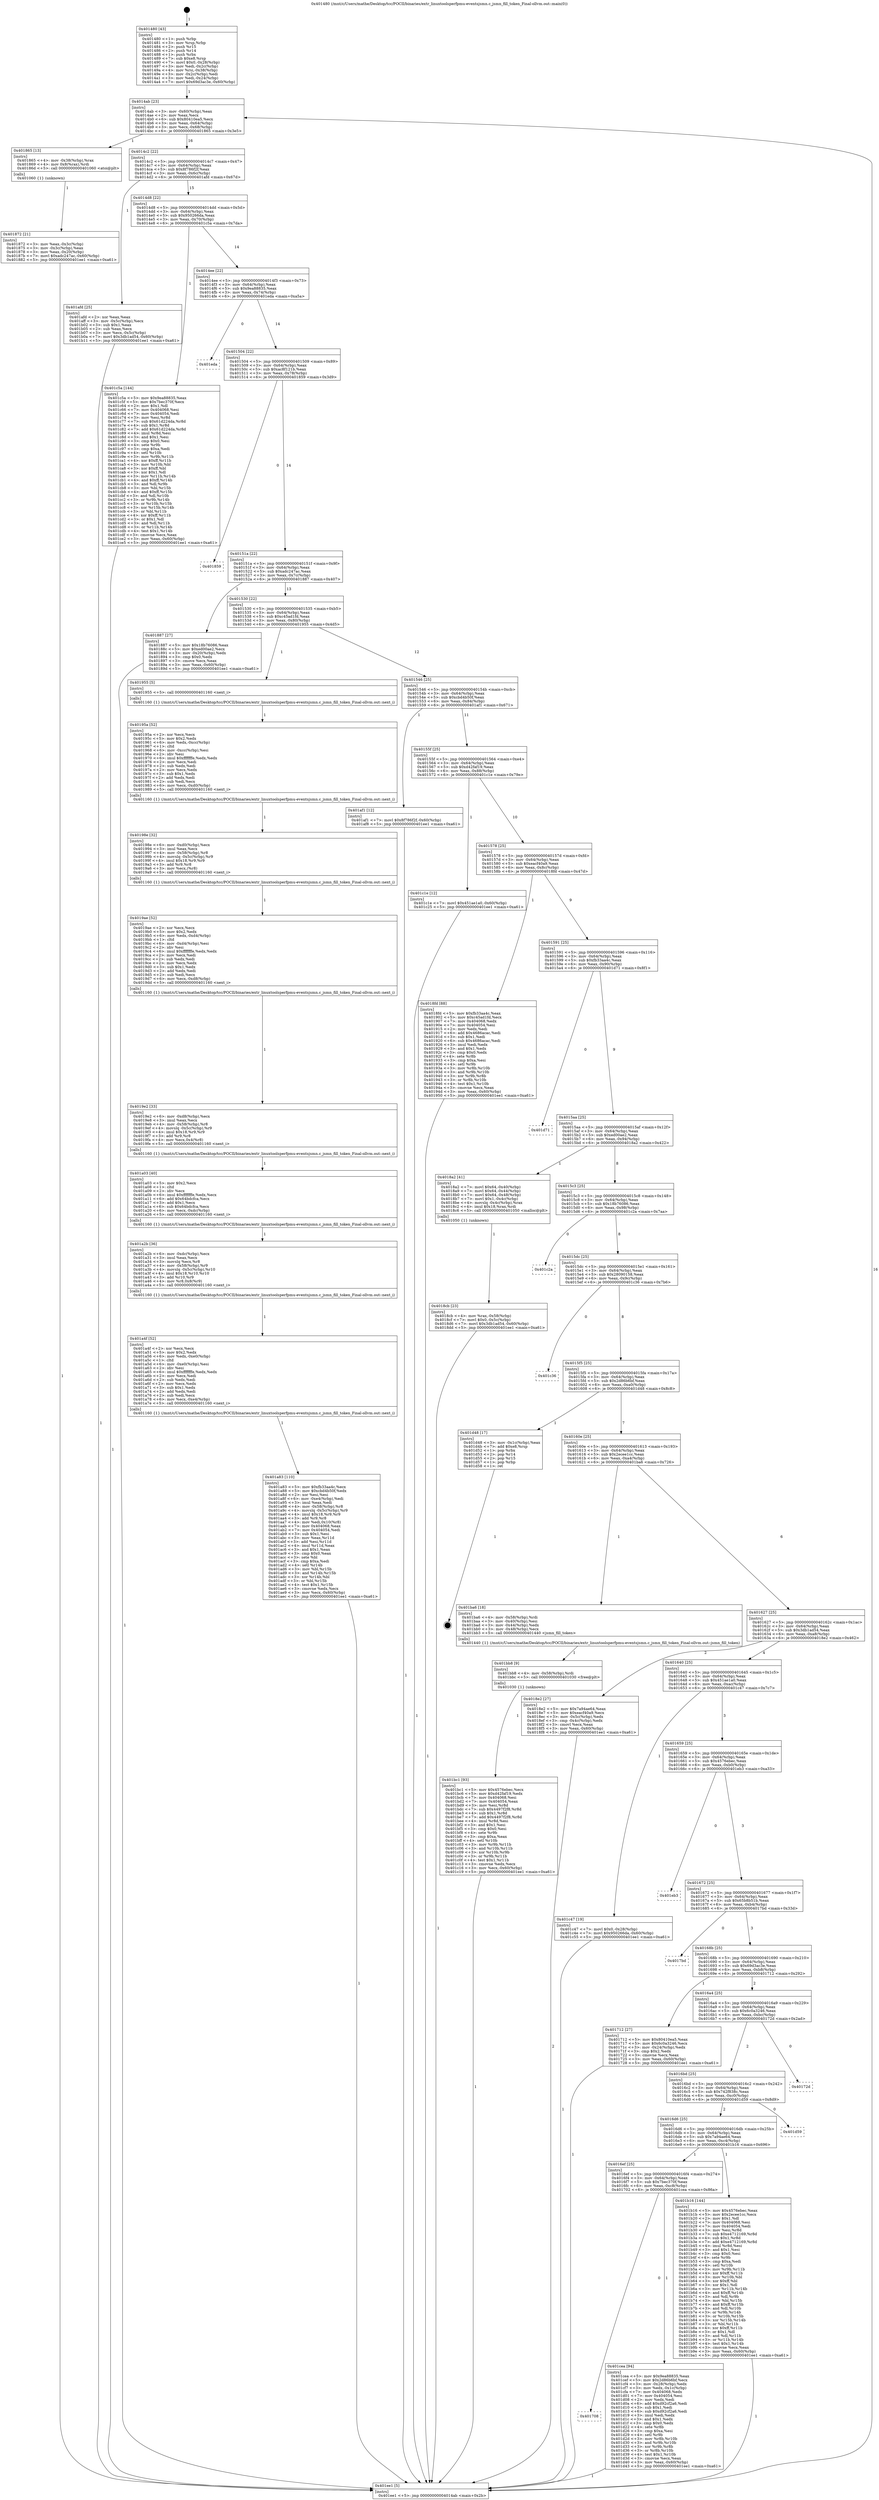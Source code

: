 digraph "0x401480" {
  label = "0x401480 (/mnt/c/Users/mathe/Desktop/tcc/POCII/binaries/extr_linuxtoolsperfpmu-eventsjsmn.c_jsmn_fill_token_Final-ollvm.out::main(0))"
  labelloc = "t"
  node[shape=record]

  Entry [label="",width=0.3,height=0.3,shape=circle,fillcolor=black,style=filled]
  "0x4014ab" [label="{
     0x4014ab [23]\l
     | [instrs]\l
     &nbsp;&nbsp;0x4014ab \<+3\>: mov -0x60(%rbp),%eax\l
     &nbsp;&nbsp;0x4014ae \<+2\>: mov %eax,%ecx\l
     &nbsp;&nbsp;0x4014b0 \<+6\>: sub $0x80410ea5,%ecx\l
     &nbsp;&nbsp;0x4014b6 \<+3\>: mov %eax,-0x64(%rbp)\l
     &nbsp;&nbsp;0x4014b9 \<+3\>: mov %ecx,-0x68(%rbp)\l
     &nbsp;&nbsp;0x4014bc \<+6\>: je 0000000000401865 \<main+0x3e5\>\l
  }"]
  "0x401865" [label="{
     0x401865 [13]\l
     | [instrs]\l
     &nbsp;&nbsp;0x401865 \<+4\>: mov -0x38(%rbp),%rax\l
     &nbsp;&nbsp;0x401869 \<+4\>: mov 0x8(%rax),%rdi\l
     &nbsp;&nbsp;0x40186d \<+5\>: call 0000000000401060 \<atoi@plt\>\l
     | [calls]\l
     &nbsp;&nbsp;0x401060 \{1\} (unknown)\l
  }"]
  "0x4014c2" [label="{
     0x4014c2 [22]\l
     | [instrs]\l
     &nbsp;&nbsp;0x4014c2 \<+5\>: jmp 00000000004014c7 \<main+0x47\>\l
     &nbsp;&nbsp;0x4014c7 \<+3\>: mov -0x64(%rbp),%eax\l
     &nbsp;&nbsp;0x4014ca \<+5\>: sub $0x8f786f2f,%eax\l
     &nbsp;&nbsp;0x4014cf \<+3\>: mov %eax,-0x6c(%rbp)\l
     &nbsp;&nbsp;0x4014d2 \<+6\>: je 0000000000401afd \<main+0x67d\>\l
  }"]
  Exit [label="",width=0.3,height=0.3,shape=circle,fillcolor=black,style=filled,peripheries=2]
  "0x401afd" [label="{
     0x401afd [25]\l
     | [instrs]\l
     &nbsp;&nbsp;0x401afd \<+2\>: xor %eax,%eax\l
     &nbsp;&nbsp;0x401aff \<+3\>: mov -0x5c(%rbp),%ecx\l
     &nbsp;&nbsp;0x401b02 \<+3\>: sub $0x1,%eax\l
     &nbsp;&nbsp;0x401b05 \<+2\>: sub %eax,%ecx\l
     &nbsp;&nbsp;0x401b07 \<+3\>: mov %ecx,-0x5c(%rbp)\l
     &nbsp;&nbsp;0x401b0a \<+7\>: movl $0x3db1ad54,-0x60(%rbp)\l
     &nbsp;&nbsp;0x401b11 \<+5\>: jmp 0000000000401ee1 \<main+0xa61\>\l
  }"]
  "0x4014d8" [label="{
     0x4014d8 [22]\l
     | [instrs]\l
     &nbsp;&nbsp;0x4014d8 \<+5\>: jmp 00000000004014dd \<main+0x5d\>\l
     &nbsp;&nbsp;0x4014dd \<+3\>: mov -0x64(%rbp),%eax\l
     &nbsp;&nbsp;0x4014e0 \<+5\>: sub $0x950266da,%eax\l
     &nbsp;&nbsp;0x4014e5 \<+3\>: mov %eax,-0x70(%rbp)\l
     &nbsp;&nbsp;0x4014e8 \<+6\>: je 0000000000401c5a \<main+0x7da\>\l
  }"]
  "0x401708" [label="{
     0x401708\l
  }", style=dashed]
  "0x401c5a" [label="{
     0x401c5a [144]\l
     | [instrs]\l
     &nbsp;&nbsp;0x401c5a \<+5\>: mov $0x9ea88835,%eax\l
     &nbsp;&nbsp;0x401c5f \<+5\>: mov $0x7bec370f,%ecx\l
     &nbsp;&nbsp;0x401c64 \<+2\>: mov $0x1,%dl\l
     &nbsp;&nbsp;0x401c66 \<+7\>: mov 0x404068,%esi\l
     &nbsp;&nbsp;0x401c6d \<+7\>: mov 0x404054,%edi\l
     &nbsp;&nbsp;0x401c74 \<+3\>: mov %esi,%r8d\l
     &nbsp;&nbsp;0x401c77 \<+7\>: sub $0x61d224da,%r8d\l
     &nbsp;&nbsp;0x401c7e \<+4\>: sub $0x1,%r8d\l
     &nbsp;&nbsp;0x401c82 \<+7\>: add $0x61d224da,%r8d\l
     &nbsp;&nbsp;0x401c89 \<+4\>: imul %r8d,%esi\l
     &nbsp;&nbsp;0x401c8d \<+3\>: and $0x1,%esi\l
     &nbsp;&nbsp;0x401c90 \<+3\>: cmp $0x0,%esi\l
     &nbsp;&nbsp;0x401c93 \<+4\>: sete %r9b\l
     &nbsp;&nbsp;0x401c97 \<+3\>: cmp $0xa,%edi\l
     &nbsp;&nbsp;0x401c9a \<+4\>: setl %r10b\l
     &nbsp;&nbsp;0x401c9e \<+3\>: mov %r9b,%r11b\l
     &nbsp;&nbsp;0x401ca1 \<+4\>: xor $0xff,%r11b\l
     &nbsp;&nbsp;0x401ca5 \<+3\>: mov %r10b,%bl\l
     &nbsp;&nbsp;0x401ca8 \<+3\>: xor $0xff,%bl\l
     &nbsp;&nbsp;0x401cab \<+3\>: xor $0x1,%dl\l
     &nbsp;&nbsp;0x401cae \<+3\>: mov %r11b,%r14b\l
     &nbsp;&nbsp;0x401cb1 \<+4\>: and $0xff,%r14b\l
     &nbsp;&nbsp;0x401cb5 \<+3\>: and %dl,%r9b\l
     &nbsp;&nbsp;0x401cb8 \<+3\>: mov %bl,%r15b\l
     &nbsp;&nbsp;0x401cbb \<+4\>: and $0xff,%r15b\l
     &nbsp;&nbsp;0x401cbf \<+3\>: and %dl,%r10b\l
     &nbsp;&nbsp;0x401cc2 \<+3\>: or %r9b,%r14b\l
     &nbsp;&nbsp;0x401cc5 \<+3\>: or %r10b,%r15b\l
     &nbsp;&nbsp;0x401cc8 \<+3\>: xor %r15b,%r14b\l
     &nbsp;&nbsp;0x401ccb \<+3\>: or %bl,%r11b\l
     &nbsp;&nbsp;0x401cce \<+4\>: xor $0xff,%r11b\l
     &nbsp;&nbsp;0x401cd2 \<+3\>: or $0x1,%dl\l
     &nbsp;&nbsp;0x401cd5 \<+3\>: and %dl,%r11b\l
     &nbsp;&nbsp;0x401cd8 \<+3\>: or %r11b,%r14b\l
     &nbsp;&nbsp;0x401cdb \<+4\>: test $0x1,%r14b\l
     &nbsp;&nbsp;0x401cdf \<+3\>: cmovne %ecx,%eax\l
     &nbsp;&nbsp;0x401ce2 \<+3\>: mov %eax,-0x60(%rbp)\l
     &nbsp;&nbsp;0x401ce5 \<+5\>: jmp 0000000000401ee1 \<main+0xa61\>\l
  }"]
  "0x4014ee" [label="{
     0x4014ee [22]\l
     | [instrs]\l
     &nbsp;&nbsp;0x4014ee \<+5\>: jmp 00000000004014f3 \<main+0x73\>\l
     &nbsp;&nbsp;0x4014f3 \<+3\>: mov -0x64(%rbp),%eax\l
     &nbsp;&nbsp;0x4014f6 \<+5\>: sub $0x9ea88835,%eax\l
     &nbsp;&nbsp;0x4014fb \<+3\>: mov %eax,-0x74(%rbp)\l
     &nbsp;&nbsp;0x4014fe \<+6\>: je 0000000000401eda \<main+0xa5a\>\l
  }"]
  "0x401cea" [label="{
     0x401cea [94]\l
     | [instrs]\l
     &nbsp;&nbsp;0x401cea \<+5\>: mov $0x9ea88835,%eax\l
     &nbsp;&nbsp;0x401cef \<+5\>: mov $0x2d86b6bf,%ecx\l
     &nbsp;&nbsp;0x401cf4 \<+3\>: mov -0x28(%rbp),%edx\l
     &nbsp;&nbsp;0x401cf7 \<+3\>: mov %edx,-0x1c(%rbp)\l
     &nbsp;&nbsp;0x401cfa \<+7\>: mov 0x404068,%edx\l
     &nbsp;&nbsp;0x401d01 \<+7\>: mov 0x404054,%esi\l
     &nbsp;&nbsp;0x401d08 \<+2\>: mov %edx,%edi\l
     &nbsp;&nbsp;0x401d0a \<+6\>: add $0xd92cf2a6,%edi\l
     &nbsp;&nbsp;0x401d10 \<+3\>: sub $0x1,%edi\l
     &nbsp;&nbsp;0x401d13 \<+6\>: sub $0xd92cf2a6,%edi\l
     &nbsp;&nbsp;0x401d19 \<+3\>: imul %edi,%edx\l
     &nbsp;&nbsp;0x401d1c \<+3\>: and $0x1,%edx\l
     &nbsp;&nbsp;0x401d1f \<+3\>: cmp $0x0,%edx\l
     &nbsp;&nbsp;0x401d22 \<+4\>: sete %r8b\l
     &nbsp;&nbsp;0x401d26 \<+3\>: cmp $0xa,%esi\l
     &nbsp;&nbsp;0x401d29 \<+4\>: setl %r9b\l
     &nbsp;&nbsp;0x401d2d \<+3\>: mov %r8b,%r10b\l
     &nbsp;&nbsp;0x401d30 \<+3\>: and %r9b,%r10b\l
     &nbsp;&nbsp;0x401d33 \<+3\>: xor %r9b,%r8b\l
     &nbsp;&nbsp;0x401d36 \<+3\>: or %r8b,%r10b\l
     &nbsp;&nbsp;0x401d39 \<+4\>: test $0x1,%r10b\l
     &nbsp;&nbsp;0x401d3d \<+3\>: cmovne %ecx,%eax\l
     &nbsp;&nbsp;0x401d40 \<+3\>: mov %eax,-0x60(%rbp)\l
     &nbsp;&nbsp;0x401d43 \<+5\>: jmp 0000000000401ee1 \<main+0xa61\>\l
  }"]
  "0x401eda" [label="{
     0x401eda\l
  }", style=dashed]
  "0x401504" [label="{
     0x401504 [22]\l
     | [instrs]\l
     &nbsp;&nbsp;0x401504 \<+5\>: jmp 0000000000401509 \<main+0x89\>\l
     &nbsp;&nbsp;0x401509 \<+3\>: mov -0x64(%rbp),%eax\l
     &nbsp;&nbsp;0x40150c \<+5\>: sub $0xac8f121b,%eax\l
     &nbsp;&nbsp;0x401511 \<+3\>: mov %eax,-0x78(%rbp)\l
     &nbsp;&nbsp;0x401514 \<+6\>: je 0000000000401859 \<main+0x3d9\>\l
  }"]
  "0x401bc1" [label="{
     0x401bc1 [93]\l
     | [instrs]\l
     &nbsp;&nbsp;0x401bc1 \<+5\>: mov $0x4576ebec,%ecx\l
     &nbsp;&nbsp;0x401bc6 \<+5\>: mov $0xd42faf19,%edx\l
     &nbsp;&nbsp;0x401bcb \<+7\>: mov 0x404068,%esi\l
     &nbsp;&nbsp;0x401bd2 \<+7\>: mov 0x404054,%eax\l
     &nbsp;&nbsp;0x401bd9 \<+3\>: mov %esi,%r8d\l
     &nbsp;&nbsp;0x401bdc \<+7\>: sub $0x4497f2f8,%r8d\l
     &nbsp;&nbsp;0x401be3 \<+4\>: sub $0x1,%r8d\l
     &nbsp;&nbsp;0x401be7 \<+7\>: add $0x4497f2f8,%r8d\l
     &nbsp;&nbsp;0x401bee \<+4\>: imul %r8d,%esi\l
     &nbsp;&nbsp;0x401bf2 \<+3\>: and $0x1,%esi\l
     &nbsp;&nbsp;0x401bf5 \<+3\>: cmp $0x0,%esi\l
     &nbsp;&nbsp;0x401bf8 \<+4\>: sete %r9b\l
     &nbsp;&nbsp;0x401bfc \<+3\>: cmp $0xa,%eax\l
     &nbsp;&nbsp;0x401bff \<+4\>: setl %r10b\l
     &nbsp;&nbsp;0x401c03 \<+3\>: mov %r9b,%r11b\l
     &nbsp;&nbsp;0x401c06 \<+3\>: and %r10b,%r11b\l
     &nbsp;&nbsp;0x401c09 \<+3\>: xor %r10b,%r9b\l
     &nbsp;&nbsp;0x401c0c \<+3\>: or %r9b,%r11b\l
     &nbsp;&nbsp;0x401c0f \<+4\>: test $0x1,%r11b\l
     &nbsp;&nbsp;0x401c13 \<+3\>: cmovne %edx,%ecx\l
     &nbsp;&nbsp;0x401c16 \<+3\>: mov %ecx,-0x60(%rbp)\l
     &nbsp;&nbsp;0x401c19 \<+5\>: jmp 0000000000401ee1 \<main+0xa61\>\l
  }"]
  "0x401859" [label="{
     0x401859\l
  }", style=dashed]
  "0x40151a" [label="{
     0x40151a [22]\l
     | [instrs]\l
     &nbsp;&nbsp;0x40151a \<+5\>: jmp 000000000040151f \<main+0x9f\>\l
     &nbsp;&nbsp;0x40151f \<+3\>: mov -0x64(%rbp),%eax\l
     &nbsp;&nbsp;0x401522 \<+5\>: sub $0xadc247ac,%eax\l
     &nbsp;&nbsp;0x401527 \<+3\>: mov %eax,-0x7c(%rbp)\l
     &nbsp;&nbsp;0x40152a \<+6\>: je 0000000000401887 \<main+0x407\>\l
  }"]
  "0x401bb8" [label="{
     0x401bb8 [9]\l
     | [instrs]\l
     &nbsp;&nbsp;0x401bb8 \<+4\>: mov -0x58(%rbp),%rdi\l
     &nbsp;&nbsp;0x401bbc \<+5\>: call 0000000000401030 \<free@plt\>\l
     | [calls]\l
     &nbsp;&nbsp;0x401030 \{1\} (unknown)\l
  }"]
  "0x401887" [label="{
     0x401887 [27]\l
     | [instrs]\l
     &nbsp;&nbsp;0x401887 \<+5\>: mov $0x18b76086,%eax\l
     &nbsp;&nbsp;0x40188c \<+5\>: mov $0xed00ae2,%ecx\l
     &nbsp;&nbsp;0x401891 \<+3\>: mov -0x20(%rbp),%edx\l
     &nbsp;&nbsp;0x401894 \<+3\>: cmp $0x0,%edx\l
     &nbsp;&nbsp;0x401897 \<+3\>: cmove %ecx,%eax\l
     &nbsp;&nbsp;0x40189a \<+3\>: mov %eax,-0x60(%rbp)\l
     &nbsp;&nbsp;0x40189d \<+5\>: jmp 0000000000401ee1 \<main+0xa61\>\l
  }"]
  "0x401530" [label="{
     0x401530 [22]\l
     | [instrs]\l
     &nbsp;&nbsp;0x401530 \<+5\>: jmp 0000000000401535 \<main+0xb5\>\l
     &nbsp;&nbsp;0x401535 \<+3\>: mov -0x64(%rbp),%eax\l
     &nbsp;&nbsp;0x401538 \<+5\>: sub $0xc45ad1fd,%eax\l
     &nbsp;&nbsp;0x40153d \<+3\>: mov %eax,-0x80(%rbp)\l
     &nbsp;&nbsp;0x401540 \<+6\>: je 0000000000401955 \<main+0x4d5\>\l
  }"]
  "0x4016ef" [label="{
     0x4016ef [25]\l
     | [instrs]\l
     &nbsp;&nbsp;0x4016ef \<+5\>: jmp 00000000004016f4 \<main+0x274\>\l
     &nbsp;&nbsp;0x4016f4 \<+3\>: mov -0x64(%rbp),%eax\l
     &nbsp;&nbsp;0x4016f7 \<+5\>: sub $0x7bec370f,%eax\l
     &nbsp;&nbsp;0x4016fc \<+6\>: mov %eax,-0xc8(%rbp)\l
     &nbsp;&nbsp;0x401702 \<+6\>: je 0000000000401cea \<main+0x86a\>\l
  }"]
  "0x401955" [label="{
     0x401955 [5]\l
     | [instrs]\l
     &nbsp;&nbsp;0x401955 \<+5\>: call 0000000000401160 \<next_i\>\l
     | [calls]\l
     &nbsp;&nbsp;0x401160 \{1\} (/mnt/c/Users/mathe/Desktop/tcc/POCII/binaries/extr_linuxtoolsperfpmu-eventsjsmn.c_jsmn_fill_token_Final-ollvm.out::next_i)\l
  }"]
  "0x401546" [label="{
     0x401546 [25]\l
     | [instrs]\l
     &nbsp;&nbsp;0x401546 \<+5\>: jmp 000000000040154b \<main+0xcb\>\l
     &nbsp;&nbsp;0x40154b \<+3\>: mov -0x64(%rbp),%eax\l
     &nbsp;&nbsp;0x40154e \<+5\>: sub $0xcbd4b50f,%eax\l
     &nbsp;&nbsp;0x401553 \<+6\>: mov %eax,-0x84(%rbp)\l
     &nbsp;&nbsp;0x401559 \<+6\>: je 0000000000401af1 \<main+0x671\>\l
  }"]
  "0x401b16" [label="{
     0x401b16 [144]\l
     | [instrs]\l
     &nbsp;&nbsp;0x401b16 \<+5\>: mov $0x4576ebec,%eax\l
     &nbsp;&nbsp;0x401b1b \<+5\>: mov $0x2ecee1cc,%ecx\l
     &nbsp;&nbsp;0x401b20 \<+2\>: mov $0x1,%dl\l
     &nbsp;&nbsp;0x401b22 \<+7\>: mov 0x404068,%esi\l
     &nbsp;&nbsp;0x401b29 \<+7\>: mov 0x404054,%edi\l
     &nbsp;&nbsp;0x401b30 \<+3\>: mov %esi,%r8d\l
     &nbsp;&nbsp;0x401b33 \<+7\>: sub $0xe4712169,%r8d\l
     &nbsp;&nbsp;0x401b3a \<+4\>: sub $0x1,%r8d\l
     &nbsp;&nbsp;0x401b3e \<+7\>: add $0xe4712169,%r8d\l
     &nbsp;&nbsp;0x401b45 \<+4\>: imul %r8d,%esi\l
     &nbsp;&nbsp;0x401b49 \<+3\>: and $0x1,%esi\l
     &nbsp;&nbsp;0x401b4c \<+3\>: cmp $0x0,%esi\l
     &nbsp;&nbsp;0x401b4f \<+4\>: sete %r9b\l
     &nbsp;&nbsp;0x401b53 \<+3\>: cmp $0xa,%edi\l
     &nbsp;&nbsp;0x401b56 \<+4\>: setl %r10b\l
     &nbsp;&nbsp;0x401b5a \<+3\>: mov %r9b,%r11b\l
     &nbsp;&nbsp;0x401b5d \<+4\>: xor $0xff,%r11b\l
     &nbsp;&nbsp;0x401b61 \<+3\>: mov %r10b,%bl\l
     &nbsp;&nbsp;0x401b64 \<+3\>: xor $0xff,%bl\l
     &nbsp;&nbsp;0x401b67 \<+3\>: xor $0x1,%dl\l
     &nbsp;&nbsp;0x401b6a \<+3\>: mov %r11b,%r14b\l
     &nbsp;&nbsp;0x401b6d \<+4\>: and $0xff,%r14b\l
     &nbsp;&nbsp;0x401b71 \<+3\>: and %dl,%r9b\l
     &nbsp;&nbsp;0x401b74 \<+3\>: mov %bl,%r15b\l
     &nbsp;&nbsp;0x401b77 \<+4\>: and $0xff,%r15b\l
     &nbsp;&nbsp;0x401b7b \<+3\>: and %dl,%r10b\l
     &nbsp;&nbsp;0x401b7e \<+3\>: or %r9b,%r14b\l
     &nbsp;&nbsp;0x401b81 \<+3\>: or %r10b,%r15b\l
     &nbsp;&nbsp;0x401b84 \<+3\>: xor %r15b,%r14b\l
     &nbsp;&nbsp;0x401b87 \<+3\>: or %bl,%r11b\l
     &nbsp;&nbsp;0x401b8a \<+4\>: xor $0xff,%r11b\l
     &nbsp;&nbsp;0x401b8e \<+3\>: or $0x1,%dl\l
     &nbsp;&nbsp;0x401b91 \<+3\>: and %dl,%r11b\l
     &nbsp;&nbsp;0x401b94 \<+3\>: or %r11b,%r14b\l
     &nbsp;&nbsp;0x401b97 \<+4\>: test $0x1,%r14b\l
     &nbsp;&nbsp;0x401b9b \<+3\>: cmovne %ecx,%eax\l
     &nbsp;&nbsp;0x401b9e \<+3\>: mov %eax,-0x60(%rbp)\l
     &nbsp;&nbsp;0x401ba1 \<+5\>: jmp 0000000000401ee1 \<main+0xa61\>\l
  }"]
  "0x401af1" [label="{
     0x401af1 [12]\l
     | [instrs]\l
     &nbsp;&nbsp;0x401af1 \<+7\>: movl $0x8f786f2f,-0x60(%rbp)\l
     &nbsp;&nbsp;0x401af8 \<+5\>: jmp 0000000000401ee1 \<main+0xa61\>\l
  }"]
  "0x40155f" [label="{
     0x40155f [25]\l
     | [instrs]\l
     &nbsp;&nbsp;0x40155f \<+5\>: jmp 0000000000401564 \<main+0xe4\>\l
     &nbsp;&nbsp;0x401564 \<+3\>: mov -0x64(%rbp),%eax\l
     &nbsp;&nbsp;0x401567 \<+5\>: sub $0xd42faf19,%eax\l
     &nbsp;&nbsp;0x40156c \<+6\>: mov %eax,-0x88(%rbp)\l
     &nbsp;&nbsp;0x401572 \<+6\>: je 0000000000401c1e \<main+0x79e\>\l
  }"]
  "0x4016d6" [label="{
     0x4016d6 [25]\l
     | [instrs]\l
     &nbsp;&nbsp;0x4016d6 \<+5\>: jmp 00000000004016db \<main+0x25b\>\l
     &nbsp;&nbsp;0x4016db \<+3\>: mov -0x64(%rbp),%eax\l
     &nbsp;&nbsp;0x4016de \<+5\>: sub $0x7a94ae64,%eax\l
     &nbsp;&nbsp;0x4016e3 \<+6\>: mov %eax,-0xc4(%rbp)\l
     &nbsp;&nbsp;0x4016e9 \<+6\>: je 0000000000401b16 \<main+0x696\>\l
  }"]
  "0x401c1e" [label="{
     0x401c1e [12]\l
     | [instrs]\l
     &nbsp;&nbsp;0x401c1e \<+7\>: movl $0x451ae1a0,-0x60(%rbp)\l
     &nbsp;&nbsp;0x401c25 \<+5\>: jmp 0000000000401ee1 \<main+0xa61\>\l
  }"]
  "0x401578" [label="{
     0x401578 [25]\l
     | [instrs]\l
     &nbsp;&nbsp;0x401578 \<+5\>: jmp 000000000040157d \<main+0xfd\>\l
     &nbsp;&nbsp;0x40157d \<+3\>: mov -0x64(%rbp),%eax\l
     &nbsp;&nbsp;0x401580 \<+5\>: sub $0xeacf40a9,%eax\l
     &nbsp;&nbsp;0x401585 \<+6\>: mov %eax,-0x8c(%rbp)\l
     &nbsp;&nbsp;0x40158b \<+6\>: je 00000000004018fd \<main+0x47d\>\l
  }"]
  "0x401d59" [label="{
     0x401d59\l
  }", style=dashed]
  "0x4018fd" [label="{
     0x4018fd [88]\l
     | [instrs]\l
     &nbsp;&nbsp;0x4018fd \<+5\>: mov $0xfb33aa4c,%eax\l
     &nbsp;&nbsp;0x401902 \<+5\>: mov $0xc45ad1fd,%ecx\l
     &nbsp;&nbsp;0x401907 \<+7\>: mov 0x404068,%edx\l
     &nbsp;&nbsp;0x40190e \<+7\>: mov 0x404054,%esi\l
     &nbsp;&nbsp;0x401915 \<+2\>: mov %edx,%edi\l
     &nbsp;&nbsp;0x401917 \<+6\>: add $0x4686acac,%edi\l
     &nbsp;&nbsp;0x40191d \<+3\>: sub $0x1,%edi\l
     &nbsp;&nbsp;0x401920 \<+6\>: sub $0x4686acac,%edi\l
     &nbsp;&nbsp;0x401926 \<+3\>: imul %edi,%edx\l
     &nbsp;&nbsp;0x401929 \<+3\>: and $0x1,%edx\l
     &nbsp;&nbsp;0x40192c \<+3\>: cmp $0x0,%edx\l
     &nbsp;&nbsp;0x40192f \<+4\>: sete %r8b\l
     &nbsp;&nbsp;0x401933 \<+3\>: cmp $0xa,%esi\l
     &nbsp;&nbsp;0x401936 \<+4\>: setl %r9b\l
     &nbsp;&nbsp;0x40193a \<+3\>: mov %r8b,%r10b\l
     &nbsp;&nbsp;0x40193d \<+3\>: and %r9b,%r10b\l
     &nbsp;&nbsp;0x401940 \<+3\>: xor %r9b,%r8b\l
     &nbsp;&nbsp;0x401943 \<+3\>: or %r8b,%r10b\l
     &nbsp;&nbsp;0x401946 \<+4\>: test $0x1,%r10b\l
     &nbsp;&nbsp;0x40194a \<+3\>: cmovne %ecx,%eax\l
     &nbsp;&nbsp;0x40194d \<+3\>: mov %eax,-0x60(%rbp)\l
     &nbsp;&nbsp;0x401950 \<+5\>: jmp 0000000000401ee1 \<main+0xa61\>\l
  }"]
  "0x401591" [label="{
     0x401591 [25]\l
     | [instrs]\l
     &nbsp;&nbsp;0x401591 \<+5\>: jmp 0000000000401596 \<main+0x116\>\l
     &nbsp;&nbsp;0x401596 \<+3\>: mov -0x64(%rbp),%eax\l
     &nbsp;&nbsp;0x401599 \<+5\>: sub $0xfb33aa4c,%eax\l
     &nbsp;&nbsp;0x40159e \<+6\>: mov %eax,-0x90(%rbp)\l
     &nbsp;&nbsp;0x4015a4 \<+6\>: je 0000000000401d71 \<main+0x8f1\>\l
  }"]
  "0x4016bd" [label="{
     0x4016bd [25]\l
     | [instrs]\l
     &nbsp;&nbsp;0x4016bd \<+5\>: jmp 00000000004016c2 \<main+0x242\>\l
     &nbsp;&nbsp;0x4016c2 \<+3\>: mov -0x64(%rbp),%eax\l
     &nbsp;&nbsp;0x4016c5 \<+5\>: sub $0x742f838c,%eax\l
     &nbsp;&nbsp;0x4016ca \<+6\>: mov %eax,-0xc0(%rbp)\l
     &nbsp;&nbsp;0x4016d0 \<+6\>: je 0000000000401d59 \<main+0x8d9\>\l
  }"]
  "0x401d71" [label="{
     0x401d71\l
  }", style=dashed]
  "0x4015aa" [label="{
     0x4015aa [25]\l
     | [instrs]\l
     &nbsp;&nbsp;0x4015aa \<+5\>: jmp 00000000004015af \<main+0x12f\>\l
     &nbsp;&nbsp;0x4015af \<+3\>: mov -0x64(%rbp),%eax\l
     &nbsp;&nbsp;0x4015b2 \<+5\>: sub $0xed00ae2,%eax\l
     &nbsp;&nbsp;0x4015b7 \<+6\>: mov %eax,-0x94(%rbp)\l
     &nbsp;&nbsp;0x4015bd \<+6\>: je 00000000004018a2 \<main+0x422\>\l
  }"]
  "0x40172d" [label="{
     0x40172d\l
  }", style=dashed]
  "0x4018a2" [label="{
     0x4018a2 [41]\l
     | [instrs]\l
     &nbsp;&nbsp;0x4018a2 \<+7\>: movl $0x64,-0x40(%rbp)\l
     &nbsp;&nbsp;0x4018a9 \<+7\>: movl $0x64,-0x44(%rbp)\l
     &nbsp;&nbsp;0x4018b0 \<+7\>: movl $0x64,-0x48(%rbp)\l
     &nbsp;&nbsp;0x4018b7 \<+7\>: movl $0x1,-0x4c(%rbp)\l
     &nbsp;&nbsp;0x4018be \<+4\>: movslq -0x4c(%rbp),%rax\l
     &nbsp;&nbsp;0x4018c2 \<+4\>: imul $0x18,%rax,%rdi\l
     &nbsp;&nbsp;0x4018c6 \<+5\>: call 0000000000401050 \<malloc@plt\>\l
     | [calls]\l
     &nbsp;&nbsp;0x401050 \{1\} (unknown)\l
  }"]
  "0x4015c3" [label="{
     0x4015c3 [25]\l
     | [instrs]\l
     &nbsp;&nbsp;0x4015c3 \<+5\>: jmp 00000000004015c8 \<main+0x148\>\l
     &nbsp;&nbsp;0x4015c8 \<+3\>: mov -0x64(%rbp),%eax\l
     &nbsp;&nbsp;0x4015cb \<+5\>: sub $0x18b76086,%eax\l
     &nbsp;&nbsp;0x4015d0 \<+6\>: mov %eax,-0x98(%rbp)\l
     &nbsp;&nbsp;0x4015d6 \<+6\>: je 0000000000401c2a \<main+0x7aa\>\l
  }"]
  "0x401a83" [label="{
     0x401a83 [110]\l
     | [instrs]\l
     &nbsp;&nbsp;0x401a83 \<+5\>: mov $0xfb33aa4c,%ecx\l
     &nbsp;&nbsp;0x401a88 \<+5\>: mov $0xcbd4b50f,%edx\l
     &nbsp;&nbsp;0x401a8d \<+2\>: xor %esi,%esi\l
     &nbsp;&nbsp;0x401a8f \<+6\>: mov -0xe4(%rbp),%edi\l
     &nbsp;&nbsp;0x401a95 \<+3\>: imul %eax,%edi\l
     &nbsp;&nbsp;0x401a98 \<+4\>: mov -0x58(%rbp),%r8\l
     &nbsp;&nbsp;0x401a9c \<+4\>: movslq -0x5c(%rbp),%r9\l
     &nbsp;&nbsp;0x401aa0 \<+4\>: imul $0x18,%r9,%r9\l
     &nbsp;&nbsp;0x401aa4 \<+3\>: add %r9,%r8\l
     &nbsp;&nbsp;0x401aa7 \<+4\>: mov %edi,0x10(%r8)\l
     &nbsp;&nbsp;0x401aab \<+7\>: mov 0x404068,%eax\l
     &nbsp;&nbsp;0x401ab2 \<+7\>: mov 0x404054,%edi\l
     &nbsp;&nbsp;0x401ab9 \<+3\>: sub $0x1,%esi\l
     &nbsp;&nbsp;0x401abc \<+3\>: mov %eax,%r11d\l
     &nbsp;&nbsp;0x401abf \<+3\>: add %esi,%r11d\l
     &nbsp;&nbsp;0x401ac2 \<+4\>: imul %r11d,%eax\l
     &nbsp;&nbsp;0x401ac6 \<+3\>: and $0x1,%eax\l
     &nbsp;&nbsp;0x401ac9 \<+3\>: cmp $0x0,%eax\l
     &nbsp;&nbsp;0x401acc \<+3\>: sete %bl\l
     &nbsp;&nbsp;0x401acf \<+3\>: cmp $0xa,%edi\l
     &nbsp;&nbsp;0x401ad2 \<+4\>: setl %r14b\l
     &nbsp;&nbsp;0x401ad6 \<+3\>: mov %bl,%r15b\l
     &nbsp;&nbsp;0x401ad9 \<+3\>: and %r14b,%r15b\l
     &nbsp;&nbsp;0x401adc \<+3\>: xor %r14b,%bl\l
     &nbsp;&nbsp;0x401adf \<+3\>: or %bl,%r15b\l
     &nbsp;&nbsp;0x401ae2 \<+4\>: test $0x1,%r15b\l
     &nbsp;&nbsp;0x401ae6 \<+3\>: cmovne %edx,%ecx\l
     &nbsp;&nbsp;0x401ae9 \<+3\>: mov %ecx,-0x60(%rbp)\l
     &nbsp;&nbsp;0x401aec \<+5\>: jmp 0000000000401ee1 \<main+0xa61\>\l
  }"]
  "0x401c2a" [label="{
     0x401c2a\l
  }", style=dashed]
  "0x4015dc" [label="{
     0x4015dc [25]\l
     | [instrs]\l
     &nbsp;&nbsp;0x4015dc \<+5\>: jmp 00000000004015e1 \<main+0x161\>\l
     &nbsp;&nbsp;0x4015e1 \<+3\>: mov -0x64(%rbp),%eax\l
     &nbsp;&nbsp;0x4015e4 \<+5\>: sub $0x28090158,%eax\l
     &nbsp;&nbsp;0x4015e9 \<+6\>: mov %eax,-0x9c(%rbp)\l
     &nbsp;&nbsp;0x4015ef \<+6\>: je 0000000000401c36 \<main+0x7b6\>\l
  }"]
  "0x401a4f" [label="{
     0x401a4f [52]\l
     | [instrs]\l
     &nbsp;&nbsp;0x401a4f \<+2\>: xor %ecx,%ecx\l
     &nbsp;&nbsp;0x401a51 \<+5\>: mov $0x2,%edx\l
     &nbsp;&nbsp;0x401a56 \<+6\>: mov %edx,-0xe0(%rbp)\l
     &nbsp;&nbsp;0x401a5c \<+1\>: cltd\l
     &nbsp;&nbsp;0x401a5d \<+6\>: mov -0xe0(%rbp),%esi\l
     &nbsp;&nbsp;0x401a63 \<+2\>: idiv %esi\l
     &nbsp;&nbsp;0x401a65 \<+6\>: imul $0xfffffffe,%edx,%edx\l
     &nbsp;&nbsp;0x401a6b \<+2\>: mov %ecx,%edi\l
     &nbsp;&nbsp;0x401a6d \<+2\>: sub %edx,%edi\l
     &nbsp;&nbsp;0x401a6f \<+2\>: mov %ecx,%edx\l
     &nbsp;&nbsp;0x401a71 \<+3\>: sub $0x1,%edx\l
     &nbsp;&nbsp;0x401a74 \<+2\>: add %edx,%edi\l
     &nbsp;&nbsp;0x401a76 \<+2\>: sub %edi,%ecx\l
     &nbsp;&nbsp;0x401a78 \<+6\>: mov %ecx,-0xe4(%rbp)\l
     &nbsp;&nbsp;0x401a7e \<+5\>: call 0000000000401160 \<next_i\>\l
     | [calls]\l
     &nbsp;&nbsp;0x401160 \{1\} (/mnt/c/Users/mathe/Desktop/tcc/POCII/binaries/extr_linuxtoolsperfpmu-eventsjsmn.c_jsmn_fill_token_Final-ollvm.out::next_i)\l
  }"]
  "0x401c36" [label="{
     0x401c36\l
  }", style=dashed]
  "0x4015f5" [label="{
     0x4015f5 [25]\l
     | [instrs]\l
     &nbsp;&nbsp;0x4015f5 \<+5\>: jmp 00000000004015fa \<main+0x17a\>\l
     &nbsp;&nbsp;0x4015fa \<+3\>: mov -0x64(%rbp),%eax\l
     &nbsp;&nbsp;0x4015fd \<+5\>: sub $0x2d86b6bf,%eax\l
     &nbsp;&nbsp;0x401602 \<+6\>: mov %eax,-0xa0(%rbp)\l
     &nbsp;&nbsp;0x401608 \<+6\>: je 0000000000401d48 \<main+0x8c8\>\l
  }"]
  "0x401a2b" [label="{
     0x401a2b [36]\l
     | [instrs]\l
     &nbsp;&nbsp;0x401a2b \<+6\>: mov -0xdc(%rbp),%ecx\l
     &nbsp;&nbsp;0x401a31 \<+3\>: imul %eax,%ecx\l
     &nbsp;&nbsp;0x401a34 \<+3\>: movslq %ecx,%r8\l
     &nbsp;&nbsp;0x401a37 \<+4\>: mov -0x58(%rbp),%r9\l
     &nbsp;&nbsp;0x401a3b \<+4\>: movslq -0x5c(%rbp),%r10\l
     &nbsp;&nbsp;0x401a3f \<+4\>: imul $0x18,%r10,%r10\l
     &nbsp;&nbsp;0x401a43 \<+3\>: add %r10,%r9\l
     &nbsp;&nbsp;0x401a46 \<+4\>: mov %r8,0x8(%r9)\l
     &nbsp;&nbsp;0x401a4a \<+5\>: call 0000000000401160 \<next_i\>\l
     | [calls]\l
     &nbsp;&nbsp;0x401160 \{1\} (/mnt/c/Users/mathe/Desktop/tcc/POCII/binaries/extr_linuxtoolsperfpmu-eventsjsmn.c_jsmn_fill_token_Final-ollvm.out::next_i)\l
  }"]
  "0x401d48" [label="{
     0x401d48 [17]\l
     | [instrs]\l
     &nbsp;&nbsp;0x401d48 \<+3\>: mov -0x1c(%rbp),%eax\l
     &nbsp;&nbsp;0x401d4b \<+7\>: add $0xe8,%rsp\l
     &nbsp;&nbsp;0x401d52 \<+1\>: pop %rbx\l
     &nbsp;&nbsp;0x401d53 \<+2\>: pop %r14\l
     &nbsp;&nbsp;0x401d55 \<+2\>: pop %r15\l
     &nbsp;&nbsp;0x401d57 \<+1\>: pop %rbp\l
     &nbsp;&nbsp;0x401d58 \<+1\>: ret\l
  }"]
  "0x40160e" [label="{
     0x40160e [25]\l
     | [instrs]\l
     &nbsp;&nbsp;0x40160e \<+5\>: jmp 0000000000401613 \<main+0x193\>\l
     &nbsp;&nbsp;0x401613 \<+3\>: mov -0x64(%rbp),%eax\l
     &nbsp;&nbsp;0x401616 \<+5\>: sub $0x2ecee1cc,%eax\l
     &nbsp;&nbsp;0x40161b \<+6\>: mov %eax,-0xa4(%rbp)\l
     &nbsp;&nbsp;0x401621 \<+6\>: je 0000000000401ba6 \<main+0x726\>\l
  }"]
  "0x401a03" [label="{
     0x401a03 [40]\l
     | [instrs]\l
     &nbsp;&nbsp;0x401a03 \<+5\>: mov $0x2,%ecx\l
     &nbsp;&nbsp;0x401a08 \<+1\>: cltd\l
     &nbsp;&nbsp;0x401a09 \<+2\>: idiv %ecx\l
     &nbsp;&nbsp;0x401a0b \<+6\>: imul $0xfffffffe,%edx,%ecx\l
     &nbsp;&nbsp;0x401a11 \<+6\>: add $0x64bdcfca,%ecx\l
     &nbsp;&nbsp;0x401a17 \<+3\>: add $0x1,%ecx\l
     &nbsp;&nbsp;0x401a1a \<+6\>: sub $0x64bdcfca,%ecx\l
     &nbsp;&nbsp;0x401a20 \<+6\>: mov %ecx,-0xdc(%rbp)\l
     &nbsp;&nbsp;0x401a26 \<+5\>: call 0000000000401160 \<next_i\>\l
     | [calls]\l
     &nbsp;&nbsp;0x401160 \{1\} (/mnt/c/Users/mathe/Desktop/tcc/POCII/binaries/extr_linuxtoolsperfpmu-eventsjsmn.c_jsmn_fill_token_Final-ollvm.out::next_i)\l
  }"]
  "0x401ba6" [label="{
     0x401ba6 [18]\l
     | [instrs]\l
     &nbsp;&nbsp;0x401ba6 \<+4\>: mov -0x58(%rbp),%rdi\l
     &nbsp;&nbsp;0x401baa \<+3\>: mov -0x40(%rbp),%esi\l
     &nbsp;&nbsp;0x401bad \<+3\>: mov -0x44(%rbp),%edx\l
     &nbsp;&nbsp;0x401bb0 \<+3\>: mov -0x48(%rbp),%ecx\l
     &nbsp;&nbsp;0x401bb3 \<+5\>: call 0000000000401440 \<jsmn_fill_token\>\l
     | [calls]\l
     &nbsp;&nbsp;0x401440 \{1\} (/mnt/c/Users/mathe/Desktop/tcc/POCII/binaries/extr_linuxtoolsperfpmu-eventsjsmn.c_jsmn_fill_token_Final-ollvm.out::jsmn_fill_token)\l
  }"]
  "0x401627" [label="{
     0x401627 [25]\l
     | [instrs]\l
     &nbsp;&nbsp;0x401627 \<+5\>: jmp 000000000040162c \<main+0x1ac\>\l
     &nbsp;&nbsp;0x40162c \<+3\>: mov -0x64(%rbp),%eax\l
     &nbsp;&nbsp;0x40162f \<+5\>: sub $0x3db1ad54,%eax\l
     &nbsp;&nbsp;0x401634 \<+6\>: mov %eax,-0xa8(%rbp)\l
     &nbsp;&nbsp;0x40163a \<+6\>: je 00000000004018e2 \<main+0x462\>\l
  }"]
  "0x4019e2" [label="{
     0x4019e2 [33]\l
     | [instrs]\l
     &nbsp;&nbsp;0x4019e2 \<+6\>: mov -0xd8(%rbp),%ecx\l
     &nbsp;&nbsp;0x4019e8 \<+3\>: imul %eax,%ecx\l
     &nbsp;&nbsp;0x4019eb \<+4\>: mov -0x58(%rbp),%r8\l
     &nbsp;&nbsp;0x4019ef \<+4\>: movslq -0x5c(%rbp),%r9\l
     &nbsp;&nbsp;0x4019f3 \<+4\>: imul $0x18,%r9,%r9\l
     &nbsp;&nbsp;0x4019f7 \<+3\>: add %r9,%r8\l
     &nbsp;&nbsp;0x4019fa \<+4\>: mov %ecx,0x4(%r8)\l
     &nbsp;&nbsp;0x4019fe \<+5\>: call 0000000000401160 \<next_i\>\l
     | [calls]\l
     &nbsp;&nbsp;0x401160 \{1\} (/mnt/c/Users/mathe/Desktop/tcc/POCII/binaries/extr_linuxtoolsperfpmu-eventsjsmn.c_jsmn_fill_token_Final-ollvm.out::next_i)\l
  }"]
  "0x4018e2" [label="{
     0x4018e2 [27]\l
     | [instrs]\l
     &nbsp;&nbsp;0x4018e2 \<+5\>: mov $0x7a94ae64,%eax\l
     &nbsp;&nbsp;0x4018e7 \<+5\>: mov $0xeacf40a9,%ecx\l
     &nbsp;&nbsp;0x4018ec \<+3\>: mov -0x5c(%rbp),%edx\l
     &nbsp;&nbsp;0x4018ef \<+3\>: cmp -0x4c(%rbp),%edx\l
     &nbsp;&nbsp;0x4018f2 \<+3\>: cmovl %ecx,%eax\l
     &nbsp;&nbsp;0x4018f5 \<+3\>: mov %eax,-0x60(%rbp)\l
     &nbsp;&nbsp;0x4018f8 \<+5\>: jmp 0000000000401ee1 \<main+0xa61\>\l
  }"]
  "0x401640" [label="{
     0x401640 [25]\l
     | [instrs]\l
     &nbsp;&nbsp;0x401640 \<+5\>: jmp 0000000000401645 \<main+0x1c5\>\l
     &nbsp;&nbsp;0x401645 \<+3\>: mov -0x64(%rbp),%eax\l
     &nbsp;&nbsp;0x401648 \<+5\>: sub $0x451ae1a0,%eax\l
     &nbsp;&nbsp;0x40164d \<+6\>: mov %eax,-0xac(%rbp)\l
     &nbsp;&nbsp;0x401653 \<+6\>: je 0000000000401c47 \<main+0x7c7\>\l
  }"]
  "0x4019ae" [label="{
     0x4019ae [52]\l
     | [instrs]\l
     &nbsp;&nbsp;0x4019ae \<+2\>: xor %ecx,%ecx\l
     &nbsp;&nbsp;0x4019b0 \<+5\>: mov $0x2,%edx\l
     &nbsp;&nbsp;0x4019b5 \<+6\>: mov %edx,-0xd4(%rbp)\l
     &nbsp;&nbsp;0x4019bb \<+1\>: cltd\l
     &nbsp;&nbsp;0x4019bc \<+6\>: mov -0xd4(%rbp),%esi\l
     &nbsp;&nbsp;0x4019c2 \<+2\>: idiv %esi\l
     &nbsp;&nbsp;0x4019c4 \<+6\>: imul $0xfffffffe,%edx,%edx\l
     &nbsp;&nbsp;0x4019ca \<+2\>: mov %ecx,%edi\l
     &nbsp;&nbsp;0x4019cc \<+2\>: sub %edx,%edi\l
     &nbsp;&nbsp;0x4019ce \<+2\>: mov %ecx,%edx\l
     &nbsp;&nbsp;0x4019d0 \<+3\>: sub $0x1,%edx\l
     &nbsp;&nbsp;0x4019d3 \<+2\>: add %edx,%edi\l
     &nbsp;&nbsp;0x4019d5 \<+2\>: sub %edi,%ecx\l
     &nbsp;&nbsp;0x4019d7 \<+6\>: mov %ecx,-0xd8(%rbp)\l
     &nbsp;&nbsp;0x4019dd \<+5\>: call 0000000000401160 \<next_i\>\l
     | [calls]\l
     &nbsp;&nbsp;0x401160 \{1\} (/mnt/c/Users/mathe/Desktop/tcc/POCII/binaries/extr_linuxtoolsperfpmu-eventsjsmn.c_jsmn_fill_token_Final-ollvm.out::next_i)\l
  }"]
  "0x401c47" [label="{
     0x401c47 [19]\l
     | [instrs]\l
     &nbsp;&nbsp;0x401c47 \<+7\>: movl $0x0,-0x28(%rbp)\l
     &nbsp;&nbsp;0x401c4e \<+7\>: movl $0x950266da,-0x60(%rbp)\l
     &nbsp;&nbsp;0x401c55 \<+5\>: jmp 0000000000401ee1 \<main+0xa61\>\l
  }"]
  "0x401659" [label="{
     0x401659 [25]\l
     | [instrs]\l
     &nbsp;&nbsp;0x401659 \<+5\>: jmp 000000000040165e \<main+0x1de\>\l
     &nbsp;&nbsp;0x40165e \<+3\>: mov -0x64(%rbp),%eax\l
     &nbsp;&nbsp;0x401661 \<+5\>: sub $0x4576ebec,%eax\l
     &nbsp;&nbsp;0x401666 \<+6\>: mov %eax,-0xb0(%rbp)\l
     &nbsp;&nbsp;0x40166c \<+6\>: je 0000000000401eb3 \<main+0xa33\>\l
  }"]
  "0x40198e" [label="{
     0x40198e [32]\l
     | [instrs]\l
     &nbsp;&nbsp;0x40198e \<+6\>: mov -0xd0(%rbp),%ecx\l
     &nbsp;&nbsp;0x401994 \<+3\>: imul %eax,%ecx\l
     &nbsp;&nbsp;0x401997 \<+4\>: mov -0x58(%rbp),%r8\l
     &nbsp;&nbsp;0x40199b \<+4\>: movslq -0x5c(%rbp),%r9\l
     &nbsp;&nbsp;0x40199f \<+4\>: imul $0x18,%r9,%r9\l
     &nbsp;&nbsp;0x4019a3 \<+3\>: add %r9,%r8\l
     &nbsp;&nbsp;0x4019a6 \<+3\>: mov %ecx,(%r8)\l
     &nbsp;&nbsp;0x4019a9 \<+5\>: call 0000000000401160 \<next_i\>\l
     | [calls]\l
     &nbsp;&nbsp;0x401160 \{1\} (/mnt/c/Users/mathe/Desktop/tcc/POCII/binaries/extr_linuxtoolsperfpmu-eventsjsmn.c_jsmn_fill_token_Final-ollvm.out::next_i)\l
  }"]
  "0x401eb3" [label="{
     0x401eb3\l
  }", style=dashed]
  "0x401672" [label="{
     0x401672 [25]\l
     | [instrs]\l
     &nbsp;&nbsp;0x401672 \<+5\>: jmp 0000000000401677 \<main+0x1f7\>\l
     &nbsp;&nbsp;0x401677 \<+3\>: mov -0x64(%rbp),%eax\l
     &nbsp;&nbsp;0x40167a \<+5\>: sub $0x65b8b51b,%eax\l
     &nbsp;&nbsp;0x40167f \<+6\>: mov %eax,-0xb4(%rbp)\l
     &nbsp;&nbsp;0x401685 \<+6\>: je 00000000004017bd \<main+0x33d\>\l
  }"]
  "0x40195a" [label="{
     0x40195a [52]\l
     | [instrs]\l
     &nbsp;&nbsp;0x40195a \<+2\>: xor %ecx,%ecx\l
     &nbsp;&nbsp;0x40195c \<+5\>: mov $0x2,%edx\l
     &nbsp;&nbsp;0x401961 \<+6\>: mov %edx,-0xcc(%rbp)\l
     &nbsp;&nbsp;0x401967 \<+1\>: cltd\l
     &nbsp;&nbsp;0x401968 \<+6\>: mov -0xcc(%rbp),%esi\l
     &nbsp;&nbsp;0x40196e \<+2\>: idiv %esi\l
     &nbsp;&nbsp;0x401970 \<+6\>: imul $0xfffffffe,%edx,%edx\l
     &nbsp;&nbsp;0x401976 \<+2\>: mov %ecx,%edi\l
     &nbsp;&nbsp;0x401978 \<+2\>: sub %edx,%edi\l
     &nbsp;&nbsp;0x40197a \<+2\>: mov %ecx,%edx\l
     &nbsp;&nbsp;0x40197c \<+3\>: sub $0x1,%edx\l
     &nbsp;&nbsp;0x40197f \<+2\>: add %edx,%edi\l
     &nbsp;&nbsp;0x401981 \<+2\>: sub %edi,%ecx\l
     &nbsp;&nbsp;0x401983 \<+6\>: mov %ecx,-0xd0(%rbp)\l
     &nbsp;&nbsp;0x401989 \<+5\>: call 0000000000401160 \<next_i\>\l
     | [calls]\l
     &nbsp;&nbsp;0x401160 \{1\} (/mnt/c/Users/mathe/Desktop/tcc/POCII/binaries/extr_linuxtoolsperfpmu-eventsjsmn.c_jsmn_fill_token_Final-ollvm.out::next_i)\l
  }"]
  "0x4017bd" [label="{
     0x4017bd\l
  }", style=dashed]
  "0x40168b" [label="{
     0x40168b [25]\l
     | [instrs]\l
     &nbsp;&nbsp;0x40168b \<+5\>: jmp 0000000000401690 \<main+0x210\>\l
     &nbsp;&nbsp;0x401690 \<+3\>: mov -0x64(%rbp),%eax\l
     &nbsp;&nbsp;0x401693 \<+5\>: sub $0x69d3ac3e,%eax\l
     &nbsp;&nbsp;0x401698 \<+6\>: mov %eax,-0xb8(%rbp)\l
     &nbsp;&nbsp;0x40169e \<+6\>: je 0000000000401712 \<main+0x292\>\l
  }"]
  "0x4018cb" [label="{
     0x4018cb [23]\l
     | [instrs]\l
     &nbsp;&nbsp;0x4018cb \<+4\>: mov %rax,-0x58(%rbp)\l
     &nbsp;&nbsp;0x4018cf \<+7\>: movl $0x0,-0x5c(%rbp)\l
     &nbsp;&nbsp;0x4018d6 \<+7\>: movl $0x3db1ad54,-0x60(%rbp)\l
     &nbsp;&nbsp;0x4018dd \<+5\>: jmp 0000000000401ee1 \<main+0xa61\>\l
  }"]
  "0x401712" [label="{
     0x401712 [27]\l
     | [instrs]\l
     &nbsp;&nbsp;0x401712 \<+5\>: mov $0x80410ea5,%eax\l
     &nbsp;&nbsp;0x401717 \<+5\>: mov $0x6c0a3246,%ecx\l
     &nbsp;&nbsp;0x40171c \<+3\>: mov -0x24(%rbp),%edx\l
     &nbsp;&nbsp;0x40171f \<+3\>: cmp $0x2,%edx\l
     &nbsp;&nbsp;0x401722 \<+3\>: cmovne %ecx,%eax\l
     &nbsp;&nbsp;0x401725 \<+3\>: mov %eax,-0x60(%rbp)\l
     &nbsp;&nbsp;0x401728 \<+5\>: jmp 0000000000401ee1 \<main+0xa61\>\l
  }"]
  "0x4016a4" [label="{
     0x4016a4 [25]\l
     | [instrs]\l
     &nbsp;&nbsp;0x4016a4 \<+5\>: jmp 00000000004016a9 \<main+0x229\>\l
     &nbsp;&nbsp;0x4016a9 \<+3\>: mov -0x64(%rbp),%eax\l
     &nbsp;&nbsp;0x4016ac \<+5\>: sub $0x6c0a3246,%eax\l
     &nbsp;&nbsp;0x4016b1 \<+6\>: mov %eax,-0xbc(%rbp)\l
     &nbsp;&nbsp;0x4016b7 \<+6\>: je 000000000040172d \<main+0x2ad\>\l
  }"]
  "0x401ee1" [label="{
     0x401ee1 [5]\l
     | [instrs]\l
     &nbsp;&nbsp;0x401ee1 \<+5\>: jmp 00000000004014ab \<main+0x2b\>\l
  }"]
  "0x401480" [label="{
     0x401480 [43]\l
     | [instrs]\l
     &nbsp;&nbsp;0x401480 \<+1\>: push %rbp\l
     &nbsp;&nbsp;0x401481 \<+3\>: mov %rsp,%rbp\l
     &nbsp;&nbsp;0x401484 \<+2\>: push %r15\l
     &nbsp;&nbsp;0x401486 \<+2\>: push %r14\l
     &nbsp;&nbsp;0x401488 \<+1\>: push %rbx\l
     &nbsp;&nbsp;0x401489 \<+7\>: sub $0xe8,%rsp\l
     &nbsp;&nbsp;0x401490 \<+7\>: movl $0x0,-0x28(%rbp)\l
     &nbsp;&nbsp;0x401497 \<+3\>: mov %edi,-0x2c(%rbp)\l
     &nbsp;&nbsp;0x40149a \<+4\>: mov %rsi,-0x38(%rbp)\l
     &nbsp;&nbsp;0x40149e \<+3\>: mov -0x2c(%rbp),%edi\l
     &nbsp;&nbsp;0x4014a1 \<+3\>: mov %edi,-0x24(%rbp)\l
     &nbsp;&nbsp;0x4014a4 \<+7\>: movl $0x69d3ac3e,-0x60(%rbp)\l
  }"]
  "0x401872" [label="{
     0x401872 [21]\l
     | [instrs]\l
     &nbsp;&nbsp;0x401872 \<+3\>: mov %eax,-0x3c(%rbp)\l
     &nbsp;&nbsp;0x401875 \<+3\>: mov -0x3c(%rbp),%eax\l
     &nbsp;&nbsp;0x401878 \<+3\>: mov %eax,-0x20(%rbp)\l
     &nbsp;&nbsp;0x40187b \<+7\>: movl $0xadc247ac,-0x60(%rbp)\l
     &nbsp;&nbsp;0x401882 \<+5\>: jmp 0000000000401ee1 \<main+0xa61\>\l
  }"]
  Entry -> "0x401480" [label=" 1"]
  "0x4014ab" -> "0x401865" [label=" 1"]
  "0x4014ab" -> "0x4014c2" [label=" 16"]
  "0x401d48" -> Exit [label=" 1"]
  "0x4014c2" -> "0x401afd" [label=" 1"]
  "0x4014c2" -> "0x4014d8" [label=" 15"]
  "0x401cea" -> "0x401ee1" [label=" 1"]
  "0x4014d8" -> "0x401c5a" [label=" 1"]
  "0x4014d8" -> "0x4014ee" [label=" 14"]
  "0x4016ef" -> "0x401708" [label=" 0"]
  "0x4014ee" -> "0x401eda" [label=" 0"]
  "0x4014ee" -> "0x401504" [label=" 14"]
  "0x4016ef" -> "0x401cea" [label=" 1"]
  "0x401504" -> "0x401859" [label=" 0"]
  "0x401504" -> "0x40151a" [label=" 14"]
  "0x401c5a" -> "0x401ee1" [label=" 1"]
  "0x40151a" -> "0x401887" [label=" 1"]
  "0x40151a" -> "0x401530" [label=" 13"]
  "0x401c47" -> "0x401ee1" [label=" 1"]
  "0x401530" -> "0x401955" [label=" 1"]
  "0x401530" -> "0x401546" [label=" 12"]
  "0x401c1e" -> "0x401ee1" [label=" 1"]
  "0x401546" -> "0x401af1" [label=" 1"]
  "0x401546" -> "0x40155f" [label=" 11"]
  "0x401bc1" -> "0x401ee1" [label=" 1"]
  "0x40155f" -> "0x401c1e" [label=" 1"]
  "0x40155f" -> "0x401578" [label=" 10"]
  "0x401ba6" -> "0x401bb8" [label=" 1"]
  "0x401578" -> "0x4018fd" [label=" 1"]
  "0x401578" -> "0x401591" [label=" 9"]
  "0x401b16" -> "0x401ee1" [label=" 1"]
  "0x401591" -> "0x401d71" [label=" 0"]
  "0x401591" -> "0x4015aa" [label=" 9"]
  "0x4016d6" -> "0x401b16" [label=" 1"]
  "0x4015aa" -> "0x4018a2" [label=" 1"]
  "0x4015aa" -> "0x4015c3" [label=" 8"]
  "0x401bb8" -> "0x401bc1" [label=" 1"]
  "0x4015c3" -> "0x401c2a" [label=" 0"]
  "0x4015c3" -> "0x4015dc" [label=" 8"]
  "0x4016bd" -> "0x401d59" [label=" 0"]
  "0x4015dc" -> "0x401c36" [label=" 0"]
  "0x4015dc" -> "0x4015f5" [label=" 8"]
  "0x4016d6" -> "0x4016ef" [label=" 1"]
  "0x4015f5" -> "0x401d48" [label=" 1"]
  "0x4015f5" -> "0x40160e" [label=" 7"]
  "0x4016a4" -> "0x4016bd" [label=" 2"]
  "0x40160e" -> "0x401ba6" [label=" 1"]
  "0x40160e" -> "0x401627" [label=" 6"]
  "0x4016a4" -> "0x40172d" [label=" 0"]
  "0x401627" -> "0x4018e2" [label=" 2"]
  "0x401627" -> "0x401640" [label=" 4"]
  "0x4016bd" -> "0x4016d6" [label=" 2"]
  "0x401640" -> "0x401c47" [label=" 1"]
  "0x401640" -> "0x401659" [label=" 3"]
  "0x401afd" -> "0x401ee1" [label=" 1"]
  "0x401659" -> "0x401eb3" [label=" 0"]
  "0x401659" -> "0x401672" [label=" 3"]
  "0x401af1" -> "0x401ee1" [label=" 1"]
  "0x401672" -> "0x4017bd" [label=" 0"]
  "0x401672" -> "0x40168b" [label=" 3"]
  "0x401a83" -> "0x401ee1" [label=" 1"]
  "0x40168b" -> "0x401712" [label=" 1"]
  "0x40168b" -> "0x4016a4" [label=" 2"]
  "0x401712" -> "0x401ee1" [label=" 1"]
  "0x401480" -> "0x4014ab" [label=" 1"]
  "0x401ee1" -> "0x4014ab" [label=" 16"]
  "0x401865" -> "0x401872" [label=" 1"]
  "0x401872" -> "0x401ee1" [label=" 1"]
  "0x401887" -> "0x401ee1" [label=" 1"]
  "0x4018a2" -> "0x4018cb" [label=" 1"]
  "0x4018cb" -> "0x401ee1" [label=" 1"]
  "0x4018e2" -> "0x401ee1" [label=" 2"]
  "0x4018fd" -> "0x401ee1" [label=" 1"]
  "0x401955" -> "0x40195a" [label=" 1"]
  "0x40195a" -> "0x40198e" [label=" 1"]
  "0x40198e" -> "0x4019ae" [label=" 1"]
  "0x4019ae" -> "0x4019e2" [label=" 1"]
  "0x4019e2" -> "0x401a03" [label=" 1"]
  "0x401a03" -> "0x401a2b" [label=" 1"]
  "0x401a2b" -> "0x401a4f" [label=" 1"]
  "0x401a4f" -> "0x401a83" [label=" 1"]
}
